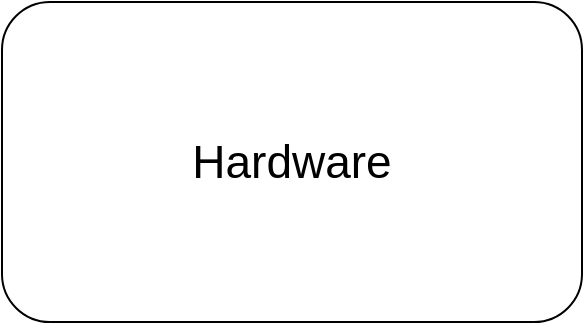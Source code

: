 <mxfile version="27.0.5">
  <diagram name="第 1 页" id="Vy8ucp4AM-4gU-6Cqt3y">
    <mxGraphModel dx="1570" dy="898" grid="1" gridSize="10" guides="1" tooltips="1" connect="1" arrows="1" fold="1" page="1" pageScale="1" pageWidth="827" pageHeight="1169" math="0" shadow="0">
      <root>
        <mxCell id="0" />
        <mxCell id="1" parent="0" />
        <mxCell id="wDo5ElwnSF1NEef_n_LW-1" value="&lt;font style=&quot;font-size: 23px;&quot;&gt;Hardware&lt;/font&gt;" style="rounded=1;whiteSpace=wrap;html=1;" vertex="1" parent="1">
          <mxGeometry y="300" width="290" height="160" as="geometry" />
        </mxCell>
      </root>
    </mxGraphModel>
  </diagram>
</mxfile>
